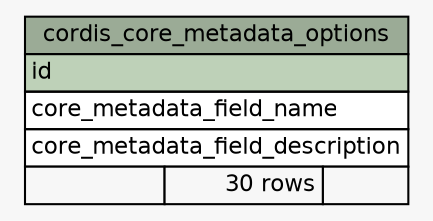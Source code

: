 // dot 2.2.1 on Windows 10 10.0
// SchemaSpy rev 590
digraph "cordis_core_metadata_options" {
  graph [
    rankdir="RL"
    bgcolor="#f7f7f7"
    nodesep="0.18"
    ranksep="0.46"
    fontname="Helvetica"
    fontsize="11"
  ];
  node [
    fontname="Helvetica"
    fontsize="11"
    shape="plaintext"
  ];
  edge [
    arrowsize="0.8"
  ];
  "cordis_core_metadata_options" [
    label=<
    <TABLE BORDER="0" CELLBORDER="1" CELLSPACING="0" BGCOLOR="#ffffff">
      <TR><TD COLSPAN="3" BGCOLOR="#9bab96" ALIGN="CENTER">cordis_core_metadata_options</TD></TR>
      <TR><TD PORT="id" COLSPAN="3" BGCOLOR="#bed1b8" ALIGN="LEFT">id</TD></TR>
      <TR><TD PORT="core_metadata_field_name" COLSPAN="3" ALIGN="LEFT">core_metadata_field_name</TD></TR>
      <TR><TD PORT="core_metadata_field_description" COLSPAN="3" ALIGN="LEFT">core_metadata_field_description</TD></TR>
      <TR><TD ALIGN="LEFT" BGCOLOR="#f7f7f7">  </TD><TD ALIGN="RIGHT" BGCOLOR="#f7f7f7">30 rows</TD><TD ALIGN="RIGHT" BGCOLOR="#f7f7f7">  </TD></TR>
    </TABLE>>
    URL="tables/cordis_core_metadata_options.html"
    tooltip="cordis_core_metadata_options"
  ];
}
